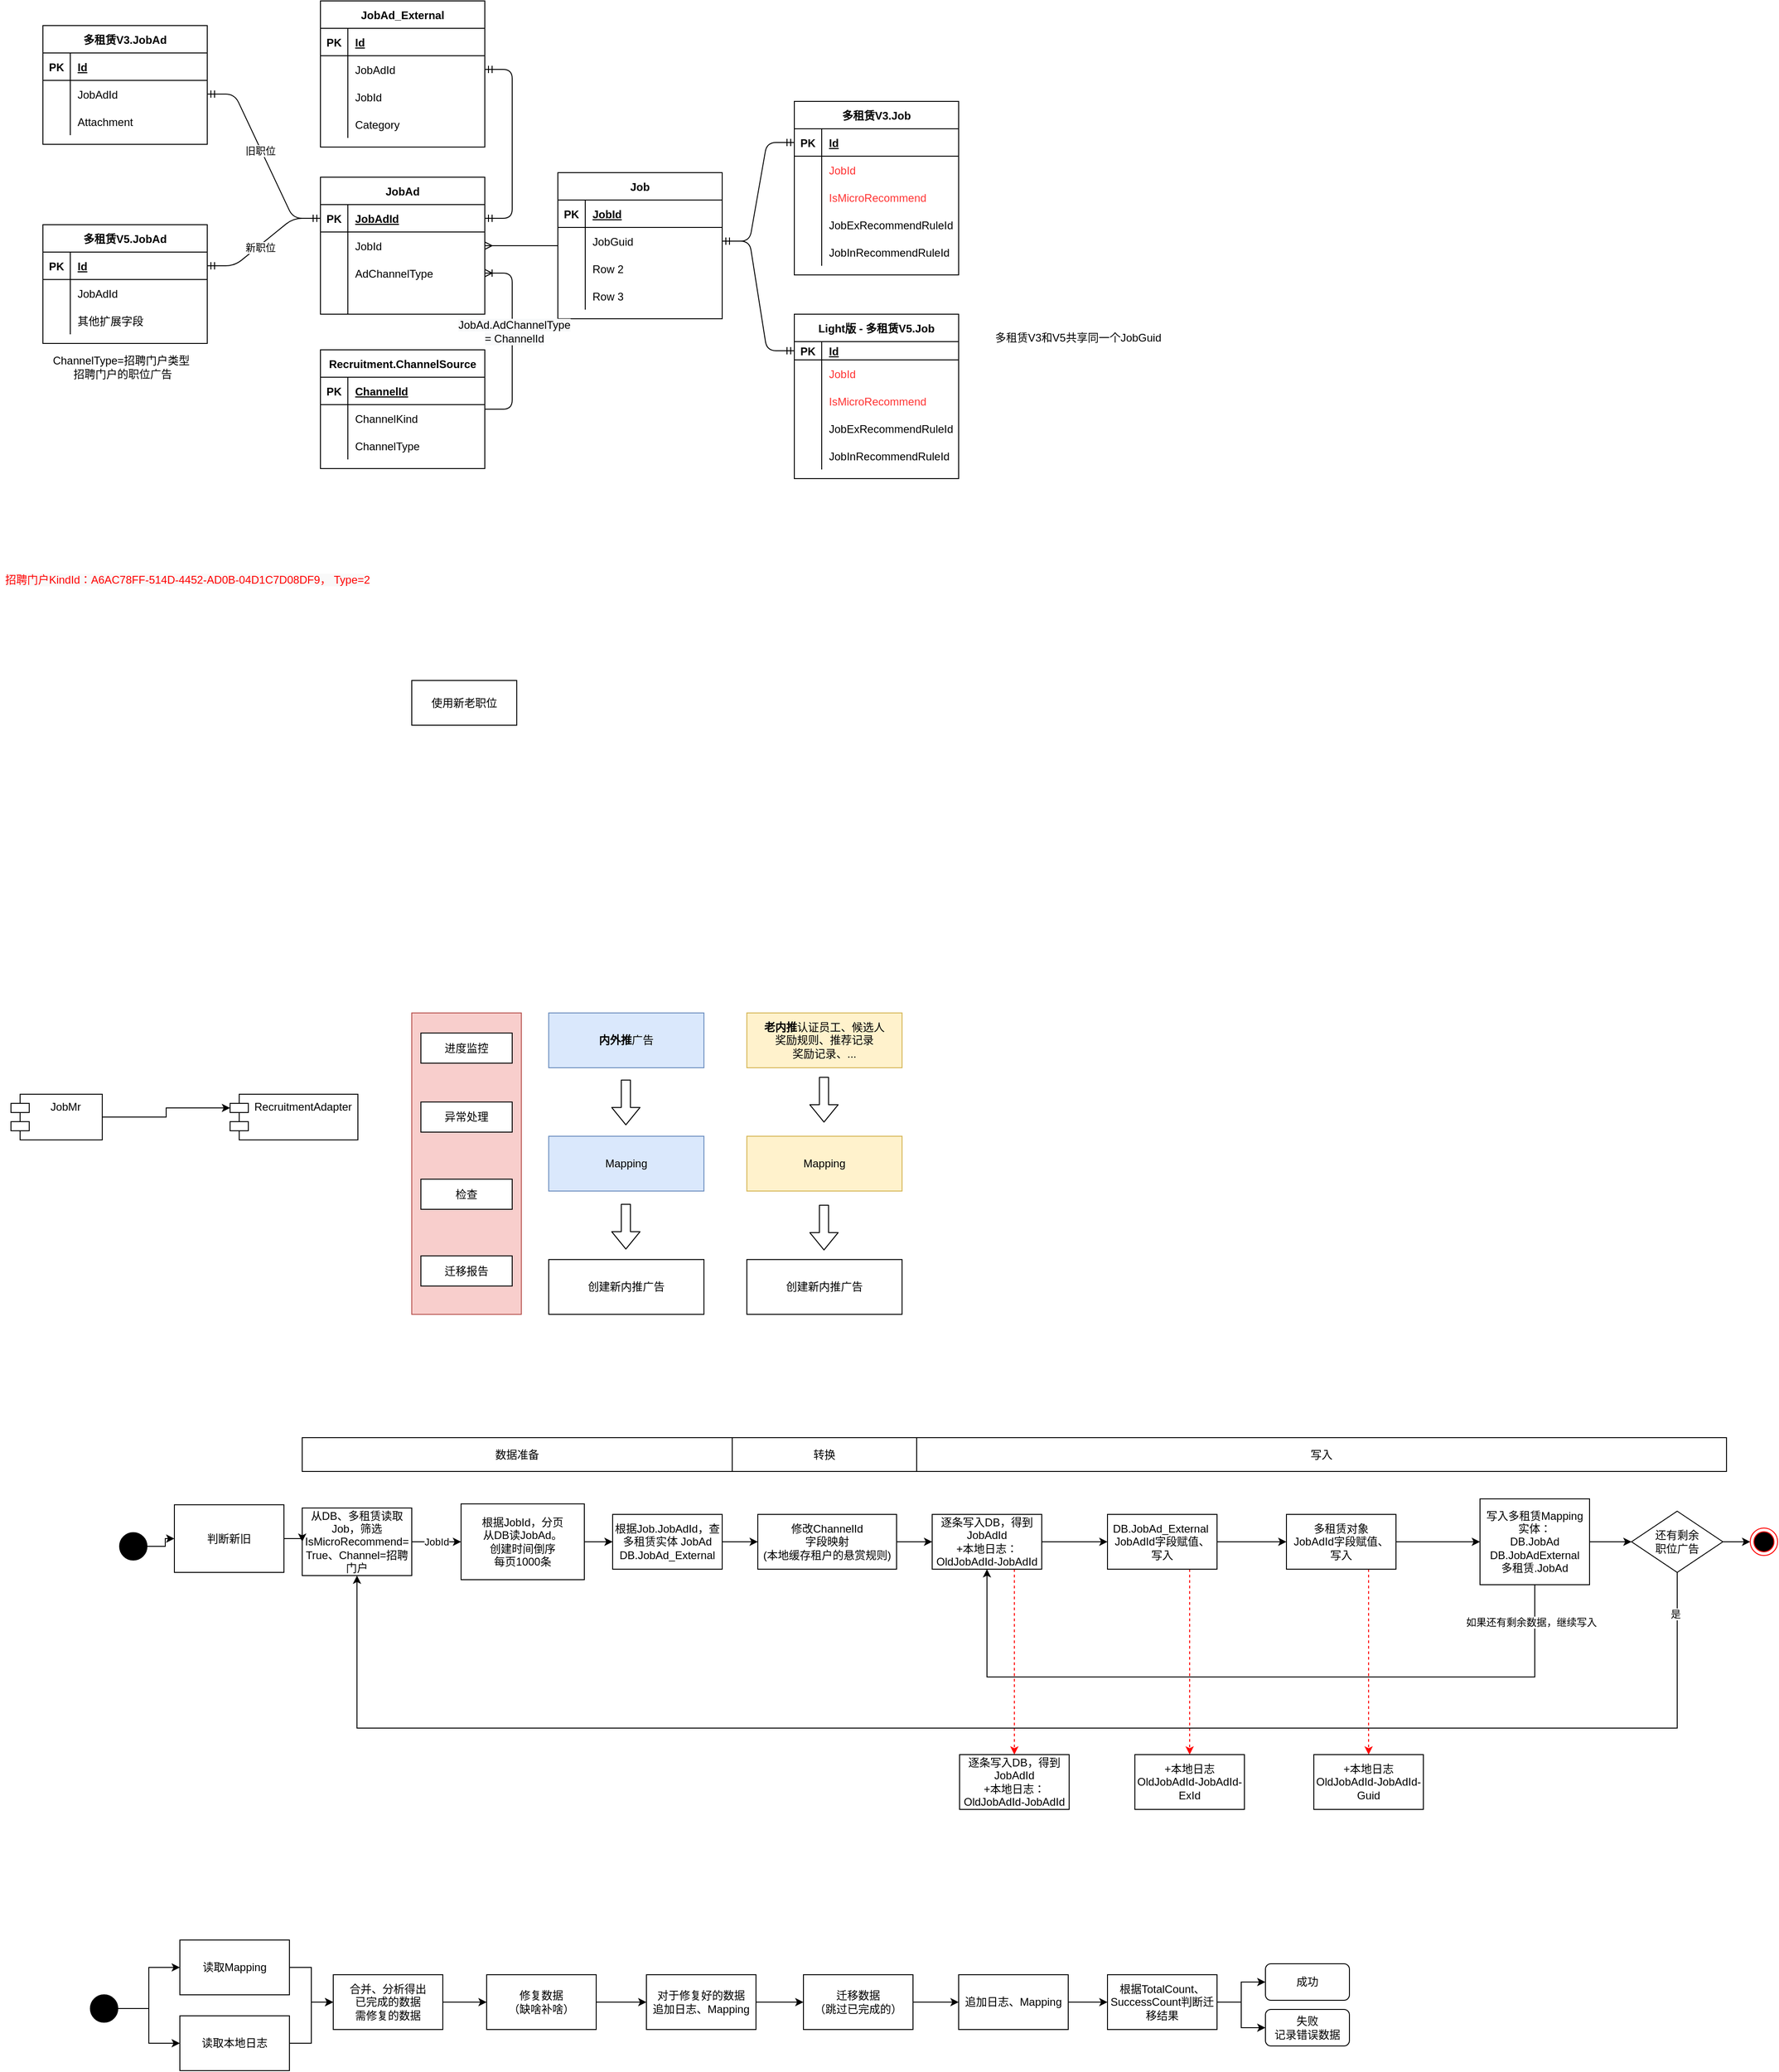 <mxfile version="14.1.2" type="github">
  <diagram id="tAkU0oh_2glE51-HNbsn" name="Page-1">
    <mxGraphModel dx="1406" dy="839" grid="0" gridSize="10" guides="1" tooltips="1" connect="1" arrows="1" fold="1" page="1" pageScale="1" pageWidth="2339" pageHeight="3300" math="0" shadow="0">
      <root>
        <mxCell id="0" />
        <mxCell id="1" parent="0" />
        <mxCell id="NFqExQ7cC6xYjaQm6VCM-1" value="JobAd" style="shape=table;startSize=30;container=1;collapsible=1;childLayout=tableLayout;fixedRows=1;rowLines=0;fontStyle=1;align=center;resizeLast=1;" parent="1" vertex="1">
          <mxGeometry x="378" y="260" width="180" height="150" as="geometry">
            <mxRectangle x="70" y="260" width="64" height="30" as="alternateBounds" />
          </mxGeometry>
        </mxCell>
        <mxCell id="NFqExQ7cC6xYjaQm6VCM-2" value="" style="shape=partialRectangle;collapsible=0;dropTarget=0;pointerEvents=0;fillColor=none;top=0;left=0;bottom=1;right=0;points=[[0,0.5],[1,0.5]];portConstraint=eastwest;" parent="NFqExQ7cC6xYjaQm6VCM-1" vertex="1">
          <mxGeometry y="30" width="180" height="30" as="geometry" />
        </mxCell>
        <mxCell id="NFqExQ7cC6xYjaQm6VCM-3" value="PK" style="shape=partialRectangle;connectable=0;fillColor=none;top=0;left=0;bottom=0;right=0;fontStyle=1;overflow=hidden;" parent="NFqExQ7cC6xYjaQm6VCM-2" vertex="1">
          <mxGeometry width="30" height="30" as="geometry" />
        </mxCell>
        <mxCell id="NFqExQ7cC6xYjaQm6VCM-4" value="JobAdId" style="shape=partialRectangle;connectable=0;fillColor=none;top=0;left=0;bottom=0;right=0;align=left;spacingLeft=6;fontStyle=5;overflow=hidden;" parent="NFqExQ7cC6xYjaQm6VCM-2" vertex="1">
          <mxGeometry x="30" width="150" height="30" as="geometry" />
        </mxCell>
        <mxCell id="NFqExQ7cC6xYjaQm6VCM-5" value="" style="shape=partialRectangle;collapsible=0;dropTarget=0;pointerEvents=0;fillColor=none;top=0;left=0;bottom=0;right=0;points=[[0,0.5],[1,0.5]];portConstraint=eastwest;" parent="NFqExQ7cC6xYjaQm6VCM-1" vertex="1">
          <mxGeometry y="60" width="180" height="30" as="geometry" />
        </mxCell>
        <mxCell id="NFqExQ7cC6xYjaQm6VCM-6" value="" style="shape=partialRectangle;connectable=0;fillColor=none;top=0;left=0;bottom=0;right=0;editable=1;overflow=hidden;" parent="NFqExQ7cC6xYjaQm6VCM-5" vertex="1">
          <mxGeometry width="30" height="30" as="geometry" />
        </mxCell>
        <mxCell id="NFqExQ7cC6xYjaQm6VCM-7" value="JobId" style="shape=partialRectangle;connectable=0;fillColor=none;top=0;left=0;bottom=0;right=0;align=left;spacingLeft=6;overflow=hidden;" parent="NFqExQ7cC6xYjaQm6VCM-5" vertex="1">
          <mxGeometry x="30" width="150" height="30" as="geometry" />
        </mxCell>
        <mxCell id="NFqExQ7cC6xYjaQm6VCM-8" value="" style="shape=partialRectangle;collapsible=0;dropTarget=0;pointerEvents=0;fillColor=none;top=0;left=0;bottom=0;right=0;points=[[0,0.5],[1,0.5]];portConstraint=eastwest;" parent="NFqExQ7cC6xYjaQm6VCM-1" vertex="1">
          <mxGeometry y="90" width="180" height="30" as="geometry" />
        </mxCell>
        <mxCell id="NFqExQ7cC6xYjaQm6VCM-9" value="" style="shape=partialRectangle;connectable=0;fillColor=none;top=0;left=0;bottom=0;right=0;editable=1;overflow=hidden;" parent="NFqExQ7cC6xYjaQm6VCM-8" vertex="1">
          <mxGeometry width="30" height="30" as="geometry" />
        </mxCell>
        <mxCell id="NFqExQ7cC6xYjaQm6VCM-10" value="AdChannelType" style="shape=partialRectangle;connectable=0;fillColor=none;top=0;left=0;bottom=0;right=0;align=left;spacingLeft=6;overflow=hidden;" parent="NFqExQ7cC6xYjaQm6VCM-8" vertex="1">
          <mxGeometry x="30" width="150" height="30" as="geometry" />
        </mxCell>
        <mxCell id="NFqExQ7cC6xYjaQm6VCM-11" value="" style="shape=partialRectangle;collapsible=0;dropTarget=0;pointerEvents=0;fillColor=none;top=0;left=0;bottom=0;right=0;points=[[0,0.5],[1,0.5]];portConstraint=eastwest;" parent="NFqExQ7cC6xYjaQm6VCM-1" vertex="1">
          <mxGeometry y="120" width="180" height="30" as="geometry" />
        </mxCell>
        <mxCell id="NFqExQ7cC6xYjaQm6VCM-12" value="" style="shape=partialRectangle;connectable=0;fillColor=none;top=0;left=0;bottom=0;right=0;editable=1;overflow=hidden;" parent="NFqExQ7cC6xYjaQm6VCM-11" vertex="1">
          <mxGeometry width="30" height="30" as="geometry" />
        </mxCell>
        <mxCell id="NFqExQ7cC6xYjaQm6VCM-13" value="" style="shape=partialRectangle;connectable=0;fillColor=none;top=0;left=0;bottom=0;right=0;align=left;spacingLeft=6;overflow=hidden;" parent="NFqExQ7cC6xYjaQm6VCM-11" vertex="1">
          <mxGeometry x="30" width="150" height="30" as="geometry" />
        </mxCell>
        <mxCell id="NFqExQ7cC6xYjaQm6VCM-14" value="Job" style="shape=table;startSize=30;container=1;collapsible=1;childLayout=tableLayout;fixedRows=1;rowLines=0;fontStyle=1;align=center;resizeLast=1;" parent="1" vertex="1">
          <mxGeometry x="638" y="255" width="180" height="160" as="geometry" />
        </mxCell>
        <mxCell id="NFqExQ7cC6xYjaQm6VCM-15" value="" style="shape=partialRectangle;collapsible=0;dropTarget=0;pointerEvents=0;fillColor=none;top=0;left=0;bottom=1;right=0;points=[[0,0.5],[1,0.5]];portConstraint=eastwest;" parent="NFqExQ7cC6xYjaQm6VCM-14" vertex="1">
          <mxGeometry y="30" width="180" height="30" as="geometry" />
        </mxCell>
        <mxCell id="NFqExQ7cC6xYjaQm6VCM-16" value="PK" style="shape=partialRectangle;connectable=0;fillColor=none;top=0;left=0;bottom=0;right=0;fontStyle=1;overflow=hidden;" parent="NFqExQ7cC6xYjaQm6VCM-15" vertex="1">
          <mxGeometry width="30" height="30" as="geometry" />
        </mxCell>
        <mxCell id="NFqExQ7cC6xYjaQm6VCM-17" value="JobId" style="shape=partialRectangle;connectable=0;fillColor=none;top=0;left=0;bottom=0;right=0;align=left;spacingLeft=6;fontStyle=5;overflow=hidden;" parent="NFqExQ7cC6xYjaQm6VCM-15" vertex="1">
          <mxGeometry x="30" width="150" height="30" as="geometry" />
        </mxCell>
        <mxCell id="NFqExQ7cC6xYjaQm6VCM-18" value="" style="shape=partialRectangle;collapsible=0;dropTarget=0;pointerEvents=0;fillColor=none;top=0;left=0;bottom=0;right=0;points=[[0,0.5],[1,0.5]];portConstraint=eastwest;" parent="NFqExQ7cC6xYjaQm6VCM-14" vertex="1">
          <mxGeometry y="60" width="180" height="30" as="geometry" />
        </mxCell>
        <mxCell id="NFqExQ7cC6xYjaQm6VCM-19" value="" style="shape=partialRectangle;connectable=0;fillColor=none;top=0;left=0;bottom=0;right=0;editable=1;overflow=hidden;" parent="NFqExQ7cC6xYjaQm6VCM-18" vertex="1">
          <mxGeometry width="30" height="30" as="geometry" />
        </mxCell>
        <mxCell id="NFqExQ7cC6xYjaQm6VCM-20" value="JobGuid" style="shape=partialRectangle;connectable=0;fillColor=none;top=0;left=0;bottom=0;right=0;align=left;spacingLeft=6;overflow=hidden;" parent="NFqExQ7cC6xYjaQm6VCM-18" vertex="1">
          <mxGeometry x="30" width="150" height="30" as="geometry" />
        </mxCell>
        <mxCell id="NFqExQ7cC6xYjaQm6VCM-21" value="" style="shape=partialRectangle;collapsible=0;dropTarget=0;pointerEvents=0;fillColor=none;top=0;left=0;bottom=0;right=0;points=[[0,0.5],[1,0.5]];portConstraint=eastwest;" parent="NFqExQ7cC6xYjaQm6VCM-14" vertex="1">
          <mxGeometry y="90" width="180" height="30" as="geometry" />
        </mxCell>
        <mxCell id="NFqExQ7cC6xYjaQm6VCM-22" value="" style="shape=partialRectangle;connectable=0;fillColor=none;top=0;left=0;bottom=0;right=0;editable=1;overflow=hidden;" parent="NFqExQ7cC6xYjaQm6VCM-21" vertex="1">
          <mxGeometry width="30" height="30" as="geometry" />
        </mxCell>
        <mxCell id="NFqExQ7cC6xYjaQm6VCM-23" value="Row 2" style="shape=partialRectangle;connectable=0;fillColor=none;top=0;left=0;bottom=0;right=0;align=left;spacingLeft=6;overflow=hidden;" parent="NFqExQ7cC6xYjaQm6VCM-21" vertex="1">
          <mxGeometry x="30" width="150" height="30" as="geometry" />
        </mxCell>
        <mxCell id="NFqExQ7cC6xYjaQm6VCM-24" value="" style="shape=partialRectangle;collapsible=0;dropTarget=0;pointerEvents=0;fillColor=none;top=0;left=0;bottom=0;right=0;points=[[0,0.5],[1,0.5]];portConstraint=eastwest;" parent="NFqExQ7cC6xYjaQm6VCM-14" vertex="1">
          <mxGeometry y="120" width="180" height="30" as="geometry" />
        </mxCell>
        <mxCell id="NFqExQ7cC6xYjaQm6VCM-25" value="" style="shape=partialRectangle;connectable=0;fillColor=none;top=0;left=0;bottom=0;right=0;editable=1;overflow=hidden;" parent="NFqExQ7cC6xYjaQm6VCM-24" vertex="1">
          <mxGeometry width="30" height="30" as="geometry" />
        </mxCell>
        <mxCell id="NFqExQ7cC6xYjaQm6VCM-26" value="Row 3" style="shape=partialRectangle;connectable=0;fillColor=none;top=0;left=0;bottom=0;right=0;align=left;spacingLeft=6;overflow=hidden;" parent="NFqExQ7cC6xYjaQm6VCM-24" vertex="1">
          <mxGeometry x="30" width="150" height="30" as="geometry" />
        </mxCell>
        <mxCell id="NFqExQ7cC6xYjaQm6VCM-27" value="多租赁V3.Job" style="shape=table;startSize=30;container=1;collapsible=1;childLayout=tableLayout;fixedRows=1;rowLines=0;fontStyle=1;align=center;resizeLast=1;" parent="1" vertex="1">
          <mxGeometry x="897" y="177" width="180" height="190" as="geometry" />
        </mxCell>
        <mxCell id="NFqExQ7cC6xYjaQm6VCM-28" value="" style="shape=partialRectangle;collapsible=0;dropTarget=0;pointerEvents=0;fillColor=none;top=0;left=0;bottom=1;right=0;points=[[0,0.5],[1,0.5]];portConstraint=eastwest;" parent="NFqExQ7cC6xYjaQm6VCM-27" vertex="1">
          <mxGeometry y="30" width="180" height="30" as="geometry" />
        </mxCell>
        <mxCell id="NFqExQ7cC6xYjaQm6VCM-29" value="PK" style="shape=partialRectangle;connectable=0;fillColor=none;top=0;left=0;bottom=0;right=0;fontStyle=1;overflow=hidden;" parent="NFqExQ7cC6xYjaQm6VCM-28" vertex="1">
          <mxGeometry width="30" height="30" as="geometry" />
        </mxCell>
        <mxCell id="NFqExQ7cC6xYjaQm6VCM-30" value="Id" style="shape=partialRectangle;connectable=0;fillColor=none;top=0;left=0;bottom=0;right=0;align=left;spacingLeft=6;fontStyle=5;overflow=hidden;" parent="NFqExQ7cC6xYjaQm6VCM-28" vertex="1">
          <mxGeometry x="30" width="150" height="30" as="geometry" />
        </mxCell>
        <mxCell id="9trvorc2qo4zROkZDDM5-33" style="shape=partialRectangle;collapsible=0;dropTarget=0;pointerEvents=0;fillColor=none;top=0;left=0;bottom=0;right=0;points=[[0,0.5],[1,0.5]];portConstraint=eastwest;" vertex="1" parent="NFqExQ7cC6xYjaQm6VCM-27">
          <mxGeometry y="60" width="180" height="30" as="geometry" />
        </mxCell>
        <mxCell id="9trvorc2qo4zROkZDDM5-34" style="shape=partialRectangle;connectable=0;fillColor=none;top=0;left=0;bottom=0;right=0;editable=1;overflow=hidden;" vertex="1" parent="9trvorc2qo4zROkZDDM5-33">
          <mxGeometry width="30" height="30" as="geometry" />
        </mxCell>
        <mxCell id="9trvorc2qo4zROkZDDM5-35" value="JobId" style="shape=partialRectangle;connectable=0;fillColor=none;top=0;left=0;bottom=0;right=0;align=left;spacingLeft=6;overflow=hidden;fontColor=#FF3333;" vertex="1" parent="9trvorc2qo4zROkZDDM5-33">
          <mxGeometry x="30" width="150" height="30" as="geometry" />
        </mxCell>
        <mxCell id="NFqExQ7cC6xYjaQm6VCM-31" value="" style="shape=partialRectangle;collapsible=0;dropTarget=0;pointerEvents=0;fillColor=none;top=0;left=0;bottom=0;right=0;points=[[0,0.5],[1,0.5]];portConstraint=eastwest;" parent="NFqExQ7cC6xYjaQm6VCM-27" vertex="1">
          <mxGeometry y="90" width="180" height="30" as="geometry" />
        </mxCell>
        <mxCell id="NFqExQ7cC6xYjaQm6VCM-32" value="" style="shape=partialRectangle;connectable=0;fillColor=none;top=0;left=0;bottom=0;right=0;editable=1;overflow=hidden;" parent="NFqExQ7cC6xYjaQm6VCM-31" vertex="1">
          <mxGeometry width="30" height="30" as="geometry" />
        </mxCell>
        <mxCell id="NFqExQ7cC6xYjaQm6VCM-33" value="IsMicroRecommend" style="shape=partialRectangle;connectable=0;fillColor=none;top=0;left=0;bottom=0;right=0;align=left;spacingLeft=6;overflow=hidden;fontColor=#FF3333;" parent="NFqExQ7cC6xYjaQm6VCM-31" vertex="1">
          <mxGeometry x="30" width="150" height="30" as="geometry" />
        </mxCell>
        <mxCell id="NFqExQ7cC6xYjaQm6VCM-34" value="" style="shape=partialRectangle;collapsible=0;dropTarget=0;pointerEvents=0;fillColor=none;top=0;left=0;bottom=0;right=0;points=[[0,0.5],[1,0.5]];portConstraint=eastwest;" parent="NFqExQ7cC6xYjaQm6VCM-27" vertex="1">
          <mxGeometry y="120" width="180" height="30" as="geometry" />
        </mxCell>
        <mxCell id="NFqExQ7cC6xYjaQm6VCM-35" value="" style="shape=partialRectangle;connectable=0;fillColor=none;top=0;left=0;bottom=0;right=0;editable=1;overflow=hidden;" parent="NFqExQ7cC6xYjaQm6VCM-34" vertex="1">
          <mxGeometry width="30" height="30" as="geometry" />
        </mxCell>
        <mxCell id="NFqExQ7cC6xYjaQm6VCM-36" value="JobExRecommendRuleId" style="shape=partialRectangle;connectable=0;fillColor=none;top=0;left=0;bottom=0;right=0;align=left;spacingLeft=6;overflow=hidden;" parent="NFqExQ7cC6xYjaQm6VCM-34" vertex="1">
          <mxGeometry x="30" width="150" height="30" as="geometry" />
        </mxCell>
        <mxCell id="NFqExQ7cC6xYjaQm6VCM-37" value="" style="shape=partialRectangle;collapsible=0;dropTarget=0;pointerEvents=0;fillColor=none;top=0;left=0;bottom=0;right=0;points=[[0,0.5],[1,0.5]];portConstraint=eastwest;" parent="NFqExQ7cC6xYjaQm6VCM-27" vertex="1">
          <mxGeometry y="150" width="180" height="30" as="geometry" />
        </mxCell>
        <mxCell id="NFqExQ7cC6xYjaQm6VCM-38" value="" style="shape=partialRectangle;connectable=0;fillColor=none;top=0;left=0;bottom=0;right=0;editable=1;overflow=hidden;" parent="NFqExQ7cC6xYjaQm6VCM-37" vertex="1">
          <mxGeometry width="30" height="30" as="geometry" />
        </mxCell>
        <mxCell id="NFqExQ7cC6xYjaQm6VCM-39" value="JobInRecommendRuleId" style="shape=partialRectangle;connectable=0;fillColor=none;top=0;left=0;bottom=0;right=0;align=left;spacingLeft=6;overflow=hidden;" parent="NFqExQ7cC6xYjaQm6VCM-37" vertex="1">
          <mxGeometry x="30" width="150" height="30" as="geometry" />
        </mxCell>
        <mxCell id="NFqExQ7cC6xYjaQm6VCM-40" value="Light版 - 多租赁V5.Job" style="shape=table;startSize=30;container=1;collapsible=1;childLayout=tableLayout;fixedRows=1;rowLines=0;fontStyle=1;align=center;resizeLast=1;" parent="1" vertex="1">
          <mxGeometry x="897" y="410" width="180" height="180" as="geometry" />
        </mxCell>
        <mxCell id="NFqExQ7cC6xYjaQm6VCM-41" value="" style="shape=partialRectangle;collapsible=0;dropTarget=0;pointerEvents=0;fillColor=none;top=0;left=0;bottom=1;right=0;points=[[0,0.5],[1,0.5]];portConstraint=eastwest;" parent="NFqExQ7cC6xYjaQm6VCM-40" vertex="1">
          <mxGeometry y="30" width="180" height="20" as="geometry" />
        </mxCell>
        <mxCell id="NFqExQ7cC6xYjaQm6VCM-42" value="PK" style="shape=partialRectangle;connectable=0;fillColor=none;top=0;left=0;bottom=0;right=0;fontStyle=1;overflow=hidden;" parent="NFqExQ7cC6xYjaQm6VCM-41" vertex="1">
          <mxGeometry width="30" height="20" as="geometry" />
        </mxCell>
        <mxCell id="NFqExQ7cC6xYjaQm6VCM-43" value="Id" style="shape=partialRectangle;connectable=0;fillColor=none;top=0;left=0;bottom=0;right=0;align=left;spacingLeft=6;fontStyle=5;overflow=hidden;" parent="NFqExQ7cC6xYjaQm6VCM-41" vertex="1">
          <mxGeometry x="30" width="150" height="20" as="geometry" />
        </mxCell>
        <mxCell id="9trvorc2qo4zROkZDDM5-36" style="shape=partialRectangle;collapsible=0;dropTarget=0;pointerEvents=0;fillColor=none;top=0;left=0;bottom=0;right=0;points=[[0,0.5],[1,0.5]];portConstraint=eastwest;" vertex="1" parent="NFqExQ7cC6xYjaQm6VCM-40">
          <mxGeometry y="50" width="180" height="30" as="geometry" />
        </mxCell>
        <mxCell id="9trvorc2qo4zROkZDDM5-37" style="shape=partialRectangle;connectable=0;fillColor=none;top=0;left=0;bottom=0;right=0;editable=1;overflow=hidden;" vertex="1" parent="9trvorc2qo4zROkZDDM5-36">
          <mxGeometry width="30" height="30" as="geometry" />
        </mxCell>
        <mxCell id="9trvorc2qo4zROkZDDM5-38" value="JobId" style="shape=partialRectangle;connectable=0;fillColor=none;top=0;left=0;bottom=0;right=0;align=left;spacingLeft=6;overflow=hidden;fontColor=#FF3333;" vertex="1" parent="9trvorc2qo4zROkZDDM5-36">
          <mxGeometry x="30" width="150" height="30" as="geometry" />
        </mxCell>
        <mxCell id="NFqExQ7cC6xYjaQm6VCM-44" value="" style="shape=partialRectangle;collapsible=0;dropTarget=0;pointerEvents=0;fillColor=none;top=0;left=0;bottom=0;right=0;points=[[0,0.5],[1,0.5]];portConstraint=eastwest;" parent="NFqExQ7cC6xYjaQm6VCM-40" vertex="1">
          <mxGeometry y="80" width="180" height="30" as="geometry" />
        </mxCell>
        <mxCell id="NFqExQ7cC6xYjaQm6VCM-45" value="" style="shape=partialRectangle;connectable=0;fillColor=none;top=0;left=0;bottom=0;right=0;editable=1;overflow=hidden;" parent="NFqExQ7cC6xYjaQm6VCM-44" vertex="1">
          <mxGeometry width="30" height="30" as="geometry" />
        </mxCell>
        <mxCell id="NFqExQ7cC6xYjaQm6VCM-46" value="IsMicroRecommend" style="shape=partialRectangle;connectable=0;fillColor=none;top=0;left=0;bottom=0;right=0;align=left;spacingLeft=6;overflow=hidden;fontColor=#FF3333;" parent="NFqExQ7cC6xYjaQm6VCM-44" vertex="1">
          <mxGeometry x="30" width="150" height="30" as="geometry" />
        </mxCell>
        <mxCell id="NFqExQ7cC6xYjaQm6VCM-47" value="" style="shape=partialRectangle;collapsible=0;dropTarget=0;pointerEvents=0;fillColor=none;top=0;left=0;bottom=0;right=0;points=[[0,0.5],[1,0.5]];portConstraint=eastwest;" parent="NFqExQ7cC6xYjaQm6VCM-40" vertex="1">
          <mxGeometry y="110" width="180" height="30" as="geometry" />
        </mxCell>
        <mxCell id="NFqExQ7cC6xYjaQm6VCM-48" value="" style="shape=partialRectangle;connectable=0;fillColor=none;top=0;left=0;bottom=0;right=0;editable=1;overflow=hidden;" parent="NFqExQ7cC6xYjaQm6VCM-47" vertex="1">
          <mxGeometry width="30" height="30" as="geometry" />
        </mxCell>
        <mxCell id="NFqExQ7cC6xYjaQm6VCM-49" value="JobExRecommendRuleId" style="shape=partialRectangle;connectable=0;fillColor=none;top=0;left=0;bottom=0;right=0;align=left;spacingLeft=6;overflow=hidden;" parent="NFqExQ7cC6xYjaQm6VCM-47" vertex="1">
          <mxGeometry x="30" width="150" height="30" as="geometry" />
        </mxCell>
        <mxCell id="NFqExQ7cC6xYjaQm6VCM-50" value="" style="shape=partialRectangle;collapsible=0;dropTarget=0;pointerEvents=0;fillColor=none;top=0;left=0;bottom=0;right=0;points=[[0,0.5],[1,0.5]];portConstraint=eastwest;" parent="NFqExQ7cC6xYjaQm6VCM-40" vertex="1">
          <mxGeometry y="140" width="180" height="30" as="geometry" />
        </mxCell>
        <mxCell id="NFqExQ7cC6xYjaQm6VCM-51" value="" style="shape=partialRectangle;connectable=0;fillColor=none;top=0;left=0;bottom=0;right=0;editable=1;overflow=hidden;" parent="NFqExQ7cC6xYjaQm6VCM-50" vertex="1">
          <mxGeometry width="30" height="30" as="geometry" />
        </mxCell>
        <mxCell id="NFqExQ7cC6xYjaQm6VCM-52" value="JobInRecommendRuleId" style="shape=partialRectangle;connectable=0;fillColor=none;top=0;left=0;bottom=0;right=0;align=left;spacingLeft=6;overflow=hidden;" parent="NFqExQ7cC6xYjaQm6VCM-50" vertex="1">
          <mxGeometry x="30" width="150" height="30" as="geometry" />
        </mxCell>
        <mxCell id="NFqExQ7cC6xYjaQm6VCM-55" style="edgeStyle=orthogonalEdgeStyle;rounded=0;orthogonalLoop=1;jettySize=auto;html=1;exitX=1;exitY=0.5;exitDx=0;exitDy=0;entryX=0;entryY=0;entryDx=0;entryDy=15;entryPerimeter=0;" parent="1" source="NFqExQ7cC6xYjaQm6VCM-53" target="NFqExQ7cC6xYjaQm6VCM-54" edge="1">
          <mxGeometry relative="1" as="geometry" />
        </mxCell>
        <mxCell id="NFqExQ7cC6xYjaQm6VCM-53" value="JobMr" style="shape=module;align=left;spacingLeft=20;align=center;verticalAlign=top;" parent="1" vertex="1">
          <mxGeometry x="39" y="1264" width="100" height="50" as="geometry" />
        </mxCell>
        <mxCell id="NFqExQ7cC6xYjaQm6VCM-54" value="RecruitmentAdapter" style="shape=module;align=left;spacingLeft=20;align=center;verticalAlign=top;" parent="1" vertex="1">
          <mxGeometry x="279" y="1264" width="140" height="50" as="geometry" />
        </mxCell>
        <mxCell id="NFqExQ7cC6xYjaQm6VCM-56" value="" style="edgeStyle=entityRelationEdgeStyle;fontSize=12;html=1;endArrow=ERmandOne;startArrow=ERmandOne;exitX=0;exitY=0.5;exitDx=0;exitDy=0;" parent="1" source="NFqExQ7cC6xYjaQm6VCM-28" target="NFqExQ7cC6xYjaQm6VCM-18" edge="1">
          <mxGeometry width="100" height="100" relative="1" as="geometry">
            <mxPoint x="654" y="620" as="sourcePoint" />
            <mxPoint x="754" y="520" as="targetPoint" />
          </mxGeometry>
        </mxCell>
        <mxCell id="NFqExQ7cC6xYjaQm6VCM-57" value="" style="edgeStyle=entityRelationEdgeStyle;fontSize=12;html=1;endArrow=ERmandOne;startArrow=ERmandOne;entryX=1;entryY=0.5;entryDx=0;entryDy=0;" parent="1" source="NFqExQ7cC6xYjaQm6VCM-41" target="NFqExQ7cC6xYjaQm6VCM-18" edge="1">
          <mxGeometry width="100" height="100" relative="1" as="geometry">
            <mxPoint x="594" y="620" as="sourcePoint" />
            <mxPoint x="694" y="520" as="targetPoint" />
          </mxGeometry>
        </mxCell>
        <mxCell id="NFqExQ7cC6xYjaQm6VCM-58" value="多租赁V3和V5共享同一个JobGuid" style="text;html=1;strokeColor=none;fillColor=none;align=center;verticalAlign=middle;whiteSpace=wrap;rounded=0;" parent="1" vertex="1">
          <mxGeometry x="1108" y="426" width="200" height="20" as="geometry" />
        </mxCell>
        <mxCell id="NFqExQ7cC6xYjaQm6VCM-59" value="" style="edgeStyle=entityRelationEdgeStyle;fontSize=12;html=1;endArrow=ERmany;" parent="1" source="NFqExQ7cC6xYjaQm6VCM-14" target="NFqExQ7cC6xYjaQm6VCM-1" edge="1">
          <mxGeometry width="100" height="100" relative="1" as="geometry">
            <mxPoint x="349" y="643" as="sourcePoint" />
            <mxPoint x="449" y="543" as="targetPoint" />
          </mxGeometry>
        </mxCell>
        <mxCell id="NFqExQ7cC6xYjaQm6VCM-60" value="ChannelType=招聘门户类型&amp;nbsp;&lt;br&gt;招聘门户的职位广告" style="text;html=1;align=center;verticalAlign=middle;resizable=0;points=[];autosize=1;" parent="1" vertex="1">
          <mxGeometry x="79" y="452" width="163" height="32" as="geometry" />
        </mxCell>
        <mxCell id="NFqExQ7cC6xYjaQm6VCM-62" value="Recruitment.ChannelSource" style="shape=table;startSize=30;container=1;collapsible=1;childLayout=tableLayout;fixedRows=1;rowLines=0;fontStyle=1;align=center;resizeLast=1;" parent="1" vertex="1">
          <mxGeometry x="378" y="449" width="180" height="130" as="geometry" />
        </mxCell>
        <mxCell id="NFqExQ7cC6xYjaQm6VCM-63" value="" style="shape=partialRectangle;collapsible=0;dropTarget=0;pointerEvents=0;fillColor=none;top=0;left=0;bottom=1;right=0;points=[[0,0.5],[1,0.5]];portConstraint=eastwest;" parent="NFqExQ7cC6xYjaQm6VCM-62" vertex="1">
          <mxGeometry y="30" width="180" height="30" as="geometry" />
        </mxCell>
        <mxCell id="NFqExQ7cC6xYjaQm6VCM-64" value="PK" style="shape=partialRectangle;connectable=0;fillColor=none;top=0;left=0;bottom=0;right=0;fontStyle=1;overflow=hidden;" parent="NFqExQ7cC6xYjaQm6VCM-63" vertex="1">
          <mxGeometry width="30" height="30" as="geometry" />
        </mxCell>
        <mxCell id="NFqExQ7cC6xYjaQm6VCM-65" value="ChannelId" style="shape=partialRectangle;connectable=0;fillColor=none;top=0;left=0;bottom=0;right=0;align=left;spacingLeft=6;fontStyle=5;overflow=hidden;" parent="NFqExQ7cC6xYjaQm6VCM-63" vertex="1">
          <mxGeometry x="30" width="150" height="30" as="geometry" />
        </mxCell>
        <mxCell id="NFqExQ7cC6xYjaQm6VCM-66" value="" style="shape=partialRectangle;collapsible=0;dropTarget=0;pointerEvents=0;fillColor=none;top=0;left=0;bottom=0;right=0;points=[[0,0.5],[1,0.5]];portConstraint=eastwest;" parent="NFqExQ7cC6xYjaQm6VCM-62" vertex="1">
          <mxGeometry y="60" width="180" height="30" as="geometry" />
        </mxCell>
        <mxCell id="NFqExQ7cC6xYjaQm6VCM-67" value="" style="shape=partialRectangle;connectable=0;fillColor=none;top=0;left=0;bottom=0;right=0;editable=1;overflow=hidden;" parent="NFqExQ7cC6xYjaQm6VCM-66" vertex="1">
          <mxGeometry width="30" height="30" as="geometry" />
        </mxCell>
        <mxCell id="NFqExQ7cC6xYjaQm6VCM-68" value="ChannelKind" style="shape=partialRectangle;connectable=0;fillColor=none;top=0;left=0;bottom=0;right=0;align=left;spacingLeft=6;overflow=hidden;" parent="NFqExQ7cC6xYjaQm6VCM-66" vertex="1">
          <mxGeometry x="30" width="150" height="30" as="geometry" />
        </mxCell>
        <mxCell id="NFqExQ7cC6xYjaQm6VCM-69" value="" style="shape=partialRectangle;collapsible=0;dropTarget=0;pointerEvents=0;fillColor=none;top=0;left=0;bottom=0;right=0;points=[[0,0.5],[1,0.5]];portConstraint=eastwest;" parent="NFqExQ7cC6xYjaQm6VCM-62" vertex="1">
          <mxGeometry y="90" width="180" height="30" as="geometry" />
        </mxCell>
        <mxCell id="NFqExQ7cC6xYjaQm6VCM-70" value="" style="shape=partialRectangle;connectable=0;fillColor=none;top=0;left=0;bottom=0;right=0;editable=1;overflow=hidden;" parent="NFqExQ7cC6xYjaQm6VCM-69" vertex="1">
          <mxGeometry width="30" height="30" as="geometry" />
        </mxCell>
        <mxCell id="NFqExQ7cC6xYjaQm6VCM-71" value="ChannelType" style="shape=partialRectangle;connectable=0;fillColor=none;top=0;left=0;bottom=0;right=0;align=left;spacingLeft=6;overflow=hidden;" parent="NFqExQ7cC6xYjaQm6VCM-69" vertex="1">
          <mxGeometry x="30" width="150" height="30" as="geometry" />
        </mxCell>
        <mxCell id="NFqExQ7cC6xYjaQm6VCM-76" value="" style="edgeStyle=entityRelationEdgeStyle;fontSize=12;html=1;endArrow=ERoneToMany;" parent="1" source="NFqExQ7cC6xYjaQm6VCM-62" target="NFqExQ7cC6xYjaQm6VCM-8" edge="1">
          <mxGeometry width="100" height="100" relative="1" as="geometry">
            <mxPoint x="571" y="359" as="sourcePoint" />
            <mxPoint x="671" y="259" as="targetPoint" />
          </mxGeometry>
        </mxCell>
        <mxCell id="NFqExQ7cC6xYjaQm6VCM-78" value="&lt;span style=&quot;font-size: 12px ; background-color: rgb(248 , 249 , 250)&quot;&gt;JobAd.AdChannelType&lt;br&gt;= ChannelId&lt;/span&gt;" style="edgeLabel;html=1;align=center;verticalAlign=middle;resizable=0;points=[];" parent="NFqExQ7cC6xYjaQm6VCM-76" vertex="1" connectable="0">
          <mxGeometry x="-0.064" y="-1" relative="1" as="geometry">
            <mxPoint x="1" y="-17" as="offset" />
          </mxGeometry>
        </mxCell>
        <mxCell id="NFqExQ7cC6xYjaQm6VCM-79" value="&lt;span style=&quot;color: rgb(255 , 0 , 0) ; font-family: &amp;#34;microsoft yahei&amp;#34; , &amp;#34;hiragino sans gb&amp;#34; , &amp;#34;helvetica neue&amp;#34; , &amp;#34;helvetica&amp;#34; , &amp;#34;tahoma&amp;#34; , &amp;#34;arial&amp;#34; , &amp;#34;wenquanyi micro hei&amp;#34; , &amp;#34;verdana&amp;#34; , sans-serif , ; text-align: left ; background-color: rgb(249 , 249 , 249)&quot;&gt;招聘门户KindId：A6AC78FF-514D-4452-AD0B-04D1C7D08DF9， Type=2&lt;/span&gt;" style="text;html=1;align=center;verticalAlign=middle;resizable=0;points=[];autosize=1;fontColor=#FF3333;" parent="1" vertex="1">
          <mxGeometry x="27" y="692" width="410" height="18" as="geometry" />
        </mxCell>
        <mxCell id="9trvorc2qo4zROkZDDM5-1" value="&lt;br&gt;&lt;br&gt;&lt;br&gt;&lt;br&gt;&lt;br&gt;&lt;br&gt;" style="rounded=0;whiteSpace=wrap;html=1;fillColor=#f8cecc;strokeColor=#b85450;" vertex="1" parent="1">
          <mxGeometry x="478" y="1175" width="120" height="330" as="geometry" />
        </mxCell>
        <mxCell id="9trvorc2qo4zROkZDDM5-2" value="&lt;b&gt;内外推&lt;/b&gt;广告" style="rounded=0;whiteSpace=wrap;html=1;fillColor=#dae8fc;strokeColor=#6c8ebf;" vertex="1" parent="1">
          <mxGeometry x="628" y="1175" width="170" height="60" as="geometry" />
        </mxCell>
        <mxCell id="9trvorc2qo4zROkZDDM5-3" value="Mapping" style="rounded=0;whiteSpace=wrap;html=1;fillColor=#dae8fc;strokeColor=#6c8ebf;" vertex="1" parent="1">
          <mxGeometry x="628" y="1310" width="170" height="60" as="geometry" />
        </mxCell>
        <mxCell id="9trvorc2qo4zROkZDDM5-4" value="创建新内推广告" style="rounded=0;whiteSpace=wrap;html=1;" vertex="1" parent="1">
          <mxGeometry x="628" y="1445" width="170" height="60" as="geometry" />
        </mxCell>
        <mxCell id="9trvorc2qo4zROkZDDM5-7" value="&lt;b&gt;老内推&lt;/b&gt;认证员工、候选人&lt;br&gt;奖励规则、推荐记录&lt;br&gt;奖励记录、..." style="rounded=0;whiteSpace=wrap;html=1;fillColor=#fff2cc;strokeColor=#d6b656;" vertex="1" parent="1">
          <mxGeometry x="845" y="1175" width="170" height="60" as="geometry" />
        </mxCell>
        <mxCell id="9trvorc2qo4zROkZDDM5-8" value="Mapping" style="rounded=0;whiteSpace=wrap;html=1;fillColor=#fff2cc;strokeColor=#d6b656;" vertex="1" parent="1">
          <mxGeometry x="845" y="1310" width="170" height="60" as="geometry" />
        </mxCell>
        <mxCell id="9trvorc2qo4zROkZDDM5-9" value="创建新内推广告" style="rounded=0;whiteSpace=wrap;html=1;" vertex="1" parent="1">
          <mxGeometry x="845" y="1445" width="170" height="60" as="geometry" />
        </mxCell>
        <mxCell id="9trvorc2qo4zROkZDDM5-10" value="&lt;span&gt;进度监控&lt;/span&gt;" style="rounded=0;whiteSpace=wrap;html=1;" vertex="1" parent="1">
          <mxGeometry x="488" y="1197" width="100" height="33" as="geometry" />
        </mxCell>
        <mxCell id="9trvorc2qo4zROkZDDM5-12" value="异常处理" style="rounded=0;whiteSpace=wrap;html=1;" vertex="1" parent="1">
          <mxGeometry x="488" y="1272.5" width="100" height="33" as="geometry" />
        </mxCell>
        <mxCell id="9trvorc2qo4zROkZDDM5-13" value="迁移报告" style="rounded=0;whiteSpace=wrap;html=1;" vertex="1" parent="1">
          <mxGeometry x="488" y="1441" width="100" height="33" as="geometry" />
        </mxCell>
        <mxCell id="9trvorc2qo4zROkZDDM5-14" value="" style="shape=flexArrow;endArrow=classic;html=1;" edge="1" parent="1">
          <mxGeometry width="50" height="50" relative="1" as="geometry">
            <mxPoint x="712.5" y="1248" as="sourcePoint" />
            <mxPoint x="712.5" y="1298" as="targetPoint" />
          </mxGeometry>
        </mxCell>
        <mxCell id="9trvorc2qo4zROkZDDM5-16" value="" style="shape=flexArrow;endArrow=classic;html=1;" edge="1" parent="1">
          <mxGeometry width="50" height="50" relative="1" as="geometry">
            <mxPoint x="929.5" y="1245" as="sourcePoint" />
            <mxPoint x="929.5" y="1295" as="targetPoint" />
          </mxGeometry>
        </mxCell>
        <mxCell id="9trvorc2qo4zROkZDDM5-17" value="" style="shape=flexArrow;endArrow=classic;html=1;" edge="1" parent="1">
          <mxGeometry width="50" height="50" relative="1" as="geometry">
            <mxPoint x="712.5" y="1384" as="sourcePoint" />
            <mxPoint x="712.5" y="1434" as="targetPoint" />
          </mxGeometry>
        </mxCell>
        <mxCell id="9trvorc2qo4zROkZDDM5-18" value="" style="shape=flexArrow;endArrow=classic;html=1;" edge="1" parent="1">
          <mxGeometry width="50" height="50" relative="1" as="geometry">
            <mxPoint x="929.5" y="1385" as="sourcePoint" />
            <mxPoint x="929.5" y="1435" as="targetPoint" />
          </mxGeometry>
        </mxCell>
        <mxCell id="9trvorc2qo4zROkZDDM5-19" value="使用新老职位" style="rounded=0;whiteSpace=wrap;html=1;" vertex="1" parent="1">
          <mxGeometry x="478" y="811" width="115" height="49" as="geometry" />
        </mxCell>
        <mxCell id="9trvorc2qo4zROkZDDM5-100" value="JobId" style="edgeStyle=orthogonalEdgeStyle;rounded=0;orthogonalLoop=1;jettySize=auto;html=1;exitX=1;exitY=0.5;exitDx=0;exitDy=0;" edge="1" parent="1" source="9trvorc2qo4zROkZDDM5-20" target="9trvorc2qo4zROkZDDM5-23">
          <mxGeometry relative="1" as="geometry" />
        </mxCell>
        <mxCell id="9trvorc2qo4zROkZDDM5-20" value="从DB、多租赁读取Job，筛选IsMicroRecommend=&lt;br&gt;True、Channel=招聘门户" style="rounded=0;whiteSpace=wrap;html=1;" vertex="1" parent="1">
          <mxGeometry x="358" y="1717" width="120" height="74" as="geometry" />
        </mxCell>
        <mxCell id="9trvorc2qo4zROkZDDM5-27" value="" style="edgeStyle=orthogonalEdgeStyle;rounded=0;orthogonalLoop=1;jettySize=auto;html=1;" edge="1" parent="1" source="9trvorc2qo4zROkZDDM5-23" target="9trvorc2qo4zROkZDDM5-24">
          <mxGeometry relative="1" as="geometry" />
        </mxCell>
        <mxCell id="9trvorc2qo4zROkZDDM5-23" value="根据JobId，分页&lt;br&gt;从DB读JobAd。&lt;br&gt;创建时间倒序&lt;br&gt;每页1000条" style="rounded=0;whiteSpace=wrap;html=1;" vertex="1" parent="1">
          <mxGeometry x="532" y="1712.5" width="135" height="83" as="geometry" />
        </mxCell>
        <mxCell id="9trvorc2qo4zROkZDDM5-39" value="" style="edgeStyle=orthogonalEdgeStyle;rounded=0;orthogonalLoop=1;jettySize=auto;html=1;" edge="1" parent="1" source="9trvorc2qo4zROkZDDM5-24" target="9trvorc2qo4zROkZDDM5-28">
          <mxGeometry relative="1" as="geometry" />
        </mxCell>
        <mxCell id="9trvorc2qo4zROkZDDM5-24" value="根据Job.JobAdId，查多租赁实体 JobAd&lt;br&gt;DB.JobAd_External" style="rounded=0;whiteSpace=wrap;html=1;" vertex="1" parent="1">
          <mxGeometry x="698" y="1724" width="120" height="60" as="geometry" />
        </mxCell>
        <mxCell id="9trvorc2qo4zROkZDDM5-40" value="" style="edgeStyle=orthogonalEdgeStyle;rounded=0;orthogonalLoop=1;jettySize=auto;html=1;" edge="1" parent="1" source="9trvorc2qo4zROkZDDM5-28" target="9trvorc2qo4zROkZDDM5-29">
          <mxGeometry relative="1" as="geometry" />
        </mxCell>
        <mxCell id="9trvorc2qo4zROkZDDM5-28" value="修改ChannelId&lt;br&gt;字段映射&lt;br&gt;(本地缓存租户的悬赏规则)" style="rounded=0;whiteSpace=wrap;html=1;" vertex="1" parent="1">
          <mxGeometry x="857" y="1724" width="152" height="60" as="geometry" />
        </mxCell>
        <mxCell id="9trvorc2qo4zROkZDDM5-97" style="edgeStyle=orthogonalEdgeStyle;rounded=0;orthogonalLoop=1;jettySize=auto;html=1;exitX=1;exitY=0.5;exitDx=0;exitDy=0;entryX=0;entryY=0.5;entryDx=0;entryDy=0;" edge="1" parent="1" source="9trvorc2qo4zROkZDDM5-29" target="9trvorc2qo4zROkZDDM5-94">
          <mxGeometry relative="1" as="geometry" />
        </mxCell>
        <mxCell id="9trvorc2qo4zROkZDDM5-149" style="edgeStyle=orthogonalEdgeStyle;rounded=0;orthogonalLoop=1;jettySize=auto;html=1;exitX=0.75;exitY=1;exitDx=0;exitDy=0;dashed=1;strokeColor=#FF0000;" edge="1" parent="1" source="9trvorc2qo4zROkZDDM5-29" target="9trvorc2qo4zROkZDDM5-145">
          <mxGeometry relative="1" as="geometry" />
        </mxCell>
        <mxCell id="9trvorc2qo4zROkZDDM5-29" value="逐条写入DB，得到JobAdId&lt;br&gt;+本地日志：&lt;br&gt;OldJobAdId-JobAdId" style="rounded=0;whiteSpace=wrap;html=1;" vertex="1" parent="1">
          <mxGeometry x="1048" y="1724" width="120" height="60" as="geometry" />
        </mxCell>
        <mxCell id="9trvorc2qo4zROkZDDM5-151" style="edgeStyle=orthogonalEdgeStyle;rounded=0;orthogonalLoop=1;jettySize=auto;html=1;exitX=0.75;exitY=1;exitDx=0;exitDy=0;dashed=1;strokeColor=#FF0000;" edge="1" parent="1" source="9trvorc2qo4zROkZDDM5-41" target="9trvorc2qo4zROkZDDM5-147">
          <mxGeometry relative="1" as="geometry" />
        </mxCell>
        <mxCell id="9trvorc2qo4zROkZDDM5-41" value="多租赁对象&lt;br&gt;JobAdId字段赋值、&lt;br&gt;写入" style="rounded=0;whiteSpace=wrap;html=1;" vertex="1" parent="1">
          <mxGeometry x="1436" y="1724" width="120" height="60" as="geometry" />
        </mxCell>
        <mxCell id="9trvorc2qo4zROkZDDM5-47" value="JobAd_External" style="shape=table;startSize=30;container=1;collapsible=1;childLayout=tableLayout;fixedRows=1;rowLines=0;fontStyle=1;align=center;resizeLast=1;" vertex="1" parent="1">
          <mxGeometry x="378" y="67" width="180" height="160" as="geometry" />
        </mxCell>
        <mxCell id="9trvorc2qo4zROkZDDM5-48" value="" style="shape=partialRectangle;collapsible=0;dropTarget=0;pointerEvents=0;fillColor=none;top=0;left=0;bottom=1;right=0;points=[[0,0.5],[1,0.5]];portConstraint=eastwest;" vertex="1" parent="9trvorc2qo4zROkZDDM5-47">
          <mxGeometry y="30" width="180" height="30" as="geometry" />
        </mxCell>
        <mxCell id="9trvorc2qo4zROkZDDM5-49" value="PK" style="shape=partialRectangle;connectable=0;fillColor=none;top=0;left=0;bottom=0;right=0;fontStyle=1;overflow=hidden;" vertex="1" parent="9trvorc2qo4zROkZDDM5-48">
          <mxGeometry width="30" height="30" as="geometry" />
        </mxCell>
        <mxCell id="9trvorc2qo4zROkZDDM5-50" value="Id" style="shape=partialRectangle;connectable=0;fillColor=none;top=0;left=0;bottom=0;right=0;align=left;spacingLeft=6;fontStyle=5;overflow=hidden;" vertex="1" parent="9trvorc2qo4zROkZDDM5-48">
          <mxGeometry x="30" width="150" height="30" as="geometry" />
        </mxCell>
        <mxCell id="9trvorc2qo4zROkZDDM5-51" value="" style="shape=partialRectangle;collapsible=0;dropTarget=0;pointerEvents=0;fillColor=none;top=0;left=0;bottom=0;right=0;points=[[0,0.5],[1,0.5]];portConstraint=eastwest;" vertex="1" parent="9trvorc2qo4zROkZDDM5-47">
          <mxGeometry y="60" width="180" height="30" as="geometry" />
        </mxCell>
        <mxCell id="9trvorc2qo4zROkZDDM5-52" value="" style="shape=partialRectangle;connectable=0;fillColor=none;top=0;left=0;bottom=0;right=0;editable=1;overflow=hidden;" vertex="1" parent="9trvorc2qo4zROkZDDM5-51">
          <mxGeometry width="30" height="30" as="geometry" />
        </mxCell>
        <mxCell id="9trvorc2qo4zROkZDDM5-53" value="JobAdId" style="shape=partialRectangle;connectable=0;fillColor=none;top=0;left=0;bottom=0;right=0;align=left;spacingLeft=6;overflow=hidden;" vertex="1" parent="9trvorc2qo4zROkZDDM5-51">
          <mxGeometry x="30" width="150" height="30" as="geometry" />
        </mxCell>
        <mxCell id="9trvorc2qo4zROkZDDM5-54" value="" style="shape=partialRectangle;collapsible=0;dropTarget=0;pointerEvents=0;fillColor=none;top=0;left=0;bottom=0;right=0;points=[[0,0.5],[1,0.5]];portConstraint=eastwest;" vertex="1" parent="9trvorc2qo4zROkZDDM5-47">
          <mxGeometry y="90" width="180" height="30" as="geometry" />
        </mxCell>
        <mxCell id="9trvorc2qo4zROkZDDM5-55" value="" style="shape=partialRectangle;connectable=0;fillColor=none;top=0;left=0;bottom=0;right=0;editable=1;overflow=hidden;" vertex="1" parent="9trvorc2qo4zROkZDDM5-54">
          <mxGeometry width="30" height="30" as="geometry" />
        </mxCell>
        <mxCell id="9trvorc2qo4zROkZDDM5-56" value="JobId" style="shape=partialRectangle;connectable=0;fillColor=none;top=0;left=0;bottom=0;right=0;align=left;spacingLeft=6;overflow=hidden;" vertex="1" parent="9trvorc2qo4zROkZDDM5-54">
          <mxGeometry x="30" width="150" height="30" as="geometry" />
        </mxCell>
        <mxCell id="9trvorc2qo4zROkZDDM5-57" value="" style="shape=partialRectangle;collapsible=0;dropTarget=0;pointerEvents=0;fillColor=none;top=0;left=0;bottom=0;right=0;points=[[0,0.5],[1,0.5]];portConstraint=eastwest;" vertex="1" parent="9trvorc2qo4zROkZDDM5-47">
          <mxGeometry y="120" width="180" height="30" as="geometry" />
        </mxCell>
        <mxCell id="9trvorc2qo4zROkZDDM5-58" value="" style="shape=partialRectangle;connectable=0;fillColor=none;top=0;left=0;bottom=0;right=0;editable=1;overflow=hidden;" vertex="1" parent="9trvorc2qo4zROkZDDM5-57">
          <mxGeometry width="30" height="30" as="geometry" />
        </mxCell>
        <mxCell id="9trvorc2qo4zROkZDDM5-59" value="Category" style="shape=partialRectangle;connectable=0;fillColor=none;top=0;left=0;bottom=0;right=0;align=left;spacingLeft=6;overflow=hidden;" vertex="1" parent="9trvorc2qo4zROkZDDM5-57">
          <mxGeometry x="30" width="150" height="30" as="geometry" />
        </mxCell>
        <mxCell id="9trvorc2qo4zROkZDDM5-62" value="多租赁V3.JobAd" style="shape=table;startSize=30;container=1;collapsible=1;childLayout=tableLayout;fixedRows=1;rowLines=0;fontStyle=1;align=center;resizeLast=1;" vertex="1" parent="1">
          <mxGeometry x="74" y="94" width="180" height="130" as="geometry" />
        </mxCell>
        <mxCell id="9trvorc2qo4zROkZDDM5-63" value="" style="shape=partialRectangle;collapsible=0;dropTarget=0;pointerEvents=0;fillColor=none;top=0;left=0;bottom=1;right=0;points=[[0,0.5],[1,0.5]];portConstraint=eastwest;" vertex="1" parent="9trvorc2qo4zROkZDDM5-62">
          <mxGeometry y="30" width="180" height="30" as="geometry" />
        </mxCell>
        <mxCell id="9trvorc2qo4zROkZDDM5-64" value="PK" style="shape=partialRectangle;connectable=0;fillColor=none;top=0;left=0;bottom=0;right=0;fontStyle=1;overflow=hidden;" vertex="1" parent="9trvorc2qo4zROkZDDM5-63">
          <mxGeometry width="30" height="30" as="geometry" />
        </mxCell>
        <mxCell id="9trvorc2qo4zROkZDDM5-65" value="Id" style="shape=partialRectangle;connectable=0;fillColor=none;top=0;left=0;bottom=0;right=0;align=left;spacingLeft=6;fontStyle=5;overflow=hidden;" vertex="1" parent="9trvorc2qo4zROkZDDM5-63">
          <mxGeometry x="30" width="150" height="30" as="geometry" />
        </mxCell>
        <mxCell id="9trvorc2qo4zROkZDDM5-66" value="" style="shape=partialRectangle;collapsible=0;dropTarget=0;pointerEvents=0;fillColor=none;top=0;left=0;bottom=0;right=0;points=[[0,0.5],[1,0.5]];portConstraint=eastwest;" vertex="1" parent="9trvorc2qo4zROkZDDM5-62">
          <mxGeometry y="60" width="180" height="30" as="geometry" />
        </mxCell>
        <mxCell id="9trvorc2qo4zROkZDDM5-67" value="" style="shape=partialRectangle;connectable=0;fillColor=none;top=0;left=0;bottom=0;right=0;editable=1;overflow=hidden;" vertex="1" parent="9trvorc2qo4zROkZDDM5-66">
          <mxGeometry width="30" height="30" as="geometry" />
        </mxCell>
        <mxCell id="9trvorc2qo4zROkZDDM5-68" value="JobAdId" style="shape=partialRectangle;connectable=0;fillColor=none;top=0;left=0;bottom=0;right=0;align=left;spacingLeft=6;overflow=hidden;" vertex="1" parent="9trvorc2qo4zROkZDDM5-66">
          <mxGeometry x="30" width="150" height="30" as="geometry" />
        </mxCell>
        <mxCell id="9trvorc2qo4zROkZDDM5-69" value="" style="shape=partialRectangle;collapsible=0;dropTarget=0;pointerEvents=0;fillColor=none;top=0;left=0;bottom=0;right=0;points=[[0,0.5],[1,0.5]];portConstraint=eastwest;" vertex="1" parent="9trvorc2qo4zROkZDDM5-62">
          <mxGeometry y="90" width="180" height="30" as="geometry" />
        </mxCell>
        <mxCell id="9trvorc2qo4zROkZDDM5-70" value="" style="shape=partialRectangle;connectable=0;fillColor=none;top=0;left=0;bottom=0;right=0;editable=1;overflow=hidden;" vertex="1" parent="9trvorc2qo4zROkZDDM5-69">
          <mxGeometry width="30" height="30" as="geometry" />
        </mxCell>
        <mxCell id="9trvorc2qo4zROkZDDM5-71" value="Attachment" style="shape=partialRectangle;connectable=0;fillColor=none;top=0;left=0;bottom=0;right=0;align=left;spacingLeft=6;overflow=hidden;" vertex="1" parent="9trvorc2qo4zROkZDDM5-69">
          <mxGeometry x="30" width="150" height="30" as="geometry" />
        </mxCell>
        <mxCell id="9trvorc2qo4zROkZDDM5-75" value="多租赁V5.JobAd" style="shape=table;startSize=30;container=1;collapsible=1;childLayout=tableLayout;fixedRows=1;rowLines=0;fontStyle=1;align=center;resizeLast=1;" vertex="1" parent="1">
          <mxGeometry x="74" y="312" width="180" height="130" as="geometry" />
        </mxCell>
        <mxCell id="9trvorc2qo4zROkZDDM5-76" value="" style="shape=partialRectangle;collapsible=0;dropTarget=0;pointerEvents=0;fillColor=none;top=0;left=0;bottom=1;right=0;points=[[0,0.5],[1,0.5]];portConstraint=eastwest;" vertex="1" parent="9trvorc2qo4zROkZDDM5-75">
          <mxGeometry y="30" width="180" height="30" as="geometry" />
        </mxCell>
        <mxCell id="9trvorc2qo4zROkZDDM5-77" value="PK" style="shape=partialRectangle;connectable=0;fillColor=none;top=0;left=0;bottom=0;right=0;fontStyle=1;overflow=hidden;" vertex="1" parent="9trvorc2qo4zROkZDDM5-76">
          <mxGeometry width="30" height="30" as="geometry" />
        </mxCell>
        <mxCell id="9trvorc2qo4zROkZDDM5-78" value="Id" style="shape=partialRectangle;connectable=0;fillColor=none;top=0;left=0;bottom=0;right=0;align=left;spacingLeft=6;fontStyle=5;overflow=hidden;" vertex="1" parent="9trvorc2qo4zROkZDDM5-76">
          <mxGeometry x="30" width="150" height="30" as="geometry" />
        </mxCell>
        <mxCell id="9trvorc2qo4zROkZDDM5-79" value="" style="shape=partialRectangle;collapsible=0;dropTarget=0;pointerEvents=0;fillColor=none;top=0;left=0;bottom=0;right=0;points=[[0,0.5],[1,0.5]];portConstraint=eastwest;" vertex="1" parent="9trvorc2qo4zROkZDDM5-75">
          <mxGeometry y="60" width="180" height="30" as="geometry" />
        </mxCell>
        <mxCell id="9trvorc2qo4zROkZDDM5-80" value="" style="shape=partialRectangle;connectable=0;fillColor=none;top=0;left=0;bottom=0;right=0;editable=1;overflow=hidden;" vertex="1" parent="9trvorc2qo4zROkZDDM5-79">
          <mxGeometry width="30" height="30" as="geometry" />
        </mxCell>
        <mxCell id="9trvorc2qo4zROkZDDM5-81" value="JobAdId" style="shape=partialRectangle;connectable=0;fillColor=none;top=0;left=0;bottom=0;right=0;align=left;spacingLeft=6;overflow=hidden;" vertex="1" parent="9trvorc2qo4zROkZDDM5-79">
          <mxGeometry x="30" width="150" height="30" as="geometry" />
        </mxCell>
        <mxCell id="9trvorc2qo4zROkZDDM5-82" value="" style="shape=partialRectangle;collapsible=0;dropTarget=0;pointerEvents=0;fillColor=none;top=0;left=0;bottom=0;right=0;points=[[0,0.5],[1,0.5]];portConstraint=eastwest;" vertex="1" parent="9trvorc2qo4zROkZDDM5-75">
          <mxGeometry y="90" width="180" height="30" as="geometry" />
        </mxCell>
        <mxCell id="9trvorc2qo4zROkZDDM5-83" value="" style="shape=partialRectangle;connectable=0;fillColor=none;top=0;left=0;bottom=0;right=0;editable=1;overflow=hidden;" vertex="1" parent="9trvorc2qo4zROkZDDM5-82">
          <mxGeometry width="30" height="30" as="geometry" />
        </mxCell>
        <mxCell id="9trvorc2qo4zROkZDDM5-84" value="其他扩展字段" style="shape=partialRectangle;connectable=0;fillColor=none;top=0;left=0;bottom=0;right=0;align=left;spacingLeft=6;overflow=hidden;" vertex="1" parent="9trvorc2qo4zROkZDDM5-82">
          <mxGeometry x="30" width="150" height="30" as="geometry" />
        </mxCell>
        <mxCell id="9trvorc2qo4zROkZDDM5-88" value="" style="edgeStyle=entityRelationEdgeStyle;fontSize=12;html=1;endArrow=ERmandOne;startArrow=ERmandOne;" edge="1" parent="1" source="NFqExQ7cC6xYjaQm6VCM-2" target="9trvorc2qo4zROkZDDM5-66">
          <mxGeometry width="100" height="100" relative="1" as="geometry">
            <mxPoint x="251" y="676" as="sourcePoint" />
            <mxPoint x="351" y="576" as="targetPoint" />
          </mxGeometry>
        </mxCell>
        <mxCell id="9trvorc2qo4zROkZDDM5-90" value="旧职位" style="edgeLabel;html=1;align=center;verticalAlign=middle;resizable=0;points=[];" vertex="1" connectable="0" parent="9trvorc2qo4zROkZDDM5-88">
          <mxGeometry x="0.068" y="1" relative="1" as="geometry">
            <mxPoint as="offset" />
          </mxGeometry>
        </mxCell>
        <mxCell id="9trvorc2qo4zROkZDDM5-89" value="" style="edgeStyle=entityRelationEdgeStyle;fontSize=12;html=1;endArrow=ERmandOne;startArrow=ERmandOne;" edge="1" parent="1" source="NFqExQ7cC6xYjaQm6VCM-2" target="9trvorc2qo4zROkZDDM5-76">
          <mxGeometry width="100" height="100" relative="1" as="geometry">
            <mxPoint x="388" y="315" as="sourcePoint" />
            <mxPoint x="264" y="179" as="targetPoint" />
          </mxGeometry>
        </mxCell>
        <mxCell id="9trvorc2qo4zROkZDDM5-91" value="新职位" style="edgeLabel;html=1;align=center;verticalAlign=middle;resizable=0;points=[];" vertex="1" connectable="0" parent="9trvorc2qo4zROkZDDM5-89">
          <mxGeometry x="0.088" y="1" relative="1" as="geometry">
            <mxPoint y="1" as="offset" />
          </mxGeometry>
        </mxCell>
        <mxCell id="9trvorc2qo4zROkZDDM5-92" value="" style="edgeStyle=entityRelationEdgeStyle;fontSize=12;html=1;endArrow=ERmandOne;startArrow=ERmandOne;" edge="1" parent="1" source="NFqExQ7cC6xYjaQm6VCM-2" target="9trvorc2qo4zROkZDDM5-51">
          <mxGeometry width="100" height="100" relative="1" as="geometry">
            <mxPoint x="388" y="315" as="sourcePoint" />
            <mxPoint x="264" y="179" as="targetPoint" />
          </mxGeometry>
        </mxCell>
        <mxCell id="9trvorc2qo4zROkZDDM5-148" value="" style="edgeStyle=orthogonalEdgeStyle;rounded=0;orthogonalLoop=1;jettySize=auto;html=1;" edge="1" parent="1" source="9trvorc2qo4zROkZDDM5-94" target="9trvorc2qo4zROkZDDM5-41">
          <mxGeometry relative="1" as="geometry" />
        </mxCell>
        <mxCell id="9trvorc2qo4zROkZDDM5-150" style="edgeStyle=orthogonalEdgeStyle;rounded=0;orthogonalLoop=1;jettySize=auto;html=1;exitX=0.75;exitY=1;exitDx=0;exitDy=0;entryX=0.5;entryY=0;entryDx=0;entryDy=0;dashed=1;strokeColor=#FF0000;" edge="1" parent="1" source="9trvorc2qo4zROkZDDM5-94" target="9trvorc2qo4zROkZDDM5-146">
          <mxGeometry relative="1" as="geometry" />
        </mxCell>
        <mxCell id="9trvorc2qo4zROkZDDM5-94" value="DB.JobAd_External&amp;nbsp;&lt;br&gt;JobAdId字段赋值、&lt;br&gt;写入" style="rounded=0;whiteSpace=wrap;html=1;" vertex="1" parent="1">
          <mxGeometry x="1240" y="1724" width="120" height="60" as="geometry" />
        </mxCell>
        <mxCell id="9trvorc2qo4zROkZDDM5-99" value="检查" style="rounded=0;whiteSpace=wrap;html=1;" vertex="1" parent="1">
          <mxGeometry x="488" y="1357" width="100" height="33" as="geometry" />
        </mxCell>
        <mxCell id="9trvorc2qo4zROkZDDM5-101" value="数据准备" style="rounded=0;whiteSpace=wrap;html=1;" vertex="1" parent="1">
          <mxGeometry x="358" y="1640" width="471" height="37" as="geometry" />
        </mxCell>
        <mxCell id="9trvorc2qo4zROkZDDM5-102" value="转换" style="rounded=0;whiteSpace=wrap;html=1;" vertex="1" parent="1">
          <mxGeometry x="829" y="1640" width="202" height="37" as="geometry" />
        </mxCell>
        <mxCell id="9trvorc2qo4zROkZDDM5-103" value="写入" style="rounded=0;whiteSpace=wrap;html=1;" vertex="1" parent="1">
          <mxGeometry x="1031" y="1640" width="887" height="37" as="geometry" />
        </mxCell>
        <mxCell id="9trvorc2qo4zROkZDDM5-113" value="" style="edgeStyle=orthogonalEdgeStyle;rounded=0;orthogonalLoop=1;jettySize=auto;html=1;" edge="1" parent="1" source="9trvorc2qo4zROkZDDM5-41" target="9trvorc2qo4zROkZDDM5-111">
          <mxGeometry relative="1" as="geometry">
            <mxPoint x="1711" y="1754" as="sourcePoint" />
          </mxGeometry>
        </mxCell>
        <mxCell id="9trvorc2qo4zROkZDDM5-114" style="edgeStyle=orthogonalEdgeStyle;rounded=0;orthogonalLoop=1;jettySize=auto;html=1;exitX=0.5;exitY=1;exitDx=0;exitDy=0;entryX=0.5;entryY=1;entryDx=0;entryDy=0;" edge="1" parent="1" source="9trvorc2qo4zROkZDDM5-111" target="9trvorc2qo4zROkZDDM5-29">
          <mxGeometry relative="1" as="geometry">
            <mxPoint x="1790" y="1996" as="targetPoint" />
            <Array as="points">
              <mxPoint x="1708" y="1902" />
              <mxPoint x="1108" y="1902" />
            </Array>
          </mxGeometry>
        </mxCell>
        <mxCell id="9trvorc2qo4zROkZDDM5-115" value="如果还有剩余数据，继续写入" style="edgeLabel;html=1;align=center;verticalAlign=middle;resizable=0;points=[];" vertex="1" connectable="0" parent="9trvorc2qo4zROkZDDM5-114">
          <mxGeometry x="0.054" y="1" relative="1" as="geometry">
            <mxPoint x="326" y="-61" as="offset" />
          </mxGeometry>
        </mxCell>
        <mxCell id="9trvorc2qo4zROkZDDM5-118" value="" style="edgeStyle=orthogonalEdgeStyle;rounded=0;orthogonalLoop=1;jettySize=auto;html=1;" edge="1" parent="1" source="9trvorc2qo4zROkZDDM5-111" target="9trvorc2qo4zROkZDDM5-120">
          <mxGeometry relative="1" as="geometry">
            <mxPoint x="1836" y="1754" as="targetPoint" />
          </mxGeometry>
        </mxCell>
        <mxCell id="9trvorc2qo4zROkZDDM5-111" value="写入多租赁Mapping实体：&lt;br&gt;DB.JobAd&lt;br&gt;DB.JobAdExternal&lt;br&gt;多租赁.JobAd" style="rounded=0;whiteSpace=wrap;html=1;" vertex="1" parent="1">
          <mxGeometry x="1648" y="1707" width="120" height="94" as="geometry" />
        </mxCell>
        <mxCell id="9trvorc2qo4zROkZDDM5-119" value="" style="edgeStyle=orthogonalEdgeStyle;rounded=0;orthogonalLoop=1;jettySize=auto;html=1;exitX=0.5;exitY=1;exitDx=0;exitDy=0;entryX=0.5;entryY=1;entryDx=0;entryDy=0;" edge="1" parent="1" source="9trvorc2qo4zROkZDDM5-120" target="9trvorc2qo4zROkZDDM5-20">
          <mxGeometry relative="1" as="geometry">
            <mxPoint x="2020" y="1784" as="sourcePoint" />
            <Array as="points">
              <mxPoint x="1864" y="1958" />
              <mxPoint x="418" y="1958" />
            </Array>
          </mxGeometry>
        </mxCell>
        <mxCell id="9trvorc2qo4zROkZDDM5-121" value="是" style="edgeLabel;html=1;align=center;verticalAlign=middle;resizable=0;points=[];" vertex="1" connectable="0" parent="9trvorc2qo4zROkZDDM5-119">
          <mxGeometry x="-0.95" y="-2" relative="1" as="geometry">
            <mxPoint y="1" as="offset" />
          </mxGeometry>
        </mxCell>
        <mxCell id="9trvorc2qo4zROkZDDM5-123" value="" style="edgeStyle=orthogonalEdgeStyle;rounded=0;orthogonalLoop=1;jettySize=auto;html=1;" edge="1" parent="1" source="9trvorc2qo4zROkZDDM5-120" target="9trvorc2qo4zROkZDDM5-122">
          <mxGeometry relative="1" as="geometry" />
        </mxCell>
        <mxCell id="9trvorc2qo4zROkZDDM5-120" value="还有剩余&lt;br&gt;职位广告" style="strokeWidth=1;html=1;shape=mxgraph.flowchart.decision;whiteSpace=wrap;" vertex="1" parent="1">
          <mxGeometry x="1814" y="1720.5" width="100" height="67" as="geometry" />
        </mxCell>
        <mxCell id="9trvorc2qo4zROkZDDM5-122" value="" style="ellipse;html=1;shape=endState;fillColor=#000000;strokeColor=#ff0000;" vertex="1" parent="1">
          <mxGeometry x="1944" y="1739" width="30" height="30" as="geometry" />
        </mxCell>
        <mxCell id="9trvorc2qo4zROkZDDM5-159" value="" style="edgeStyle=orthogonalEdgeStyle;rounded=0;orthogonalLoop=1;jettySize=auto;html=1;strokeColor=#000000;" edge="1" parent="1" source="9trvorc2qo4zROkZDDM5-124" target="9trvorc2qo4zROkZDDM5-158">
          <mxGeometry relative="1" as="geometry" />
        </mxCell>
        <mxCell id="9trvorc2qo4zROkZDDM5-124" value="" style="ellipse;whiteSpace=wrap;html=1;aspect=fixed;strokeWidth=1;fillColor=#000000;" vertex="1" parent="1">
          <mxGeometry x="158" y="1744" width="30" height="30" as="geometry" />
        </mxCell>
        <mxCell id="9trvorc2qo4zROkZDDM5-130" style="edgeStyle=orthogonalEdgeStyle;rounded=0;orthogonalLoop=1;jettySize=auto;html=1;exitX=1;exitY=0.5;exitDx=0;exitDy=0;entryX=0;entryY=0.5;entryDx=0;entryDy=0;" edge="1" parent="1" source="9trvorc2qo4zROkZDDM5-126" target="9trvorc2qo4zROkZDDM5-128">
          <mxGeometry relative="1" as="geometry" />
        </mxCell>
        <mxCell id="9trvorc2qo4zROkZDDM5-126" value="读取Mapping" style="rounded=0;whiteSpace=wrap;html=1;" vertex="1" parent="1">
          <mxGeometry x="224" y="2190" width="120" height="60" as="geometry" />
        </mxCell>
        <mxCell id="9trvorc2qo4zROkZDDM5-131" style="edgeStyle=orthogonalEdgeStyle;rounded=0;orthogonalLoop=1;jettySize=auto;html=1;exitX=1;exitY=0.5;exitDx=0;exitDy=0;" edge="1" parent="1" source="9trvorc2qo4zROkZDDM5-127" target="9trvorc2qo4zROkZDDM5-128">
          <mxGeometry relative="1" as="geometry" />
        </mxCell>
        <mxCell id="9trvorc2qo4zROkZDDM5-127" value="读取本地日志" style="rounded=0;whiteSpace=wrap;html=1;" vertex="1" parent="1">
          <mxGeometry x="224" y="2273" width="120" height="60" as="geometry" />
        </mxCell>
        <mxCell id="9trvorc2qo4zROkZDDM5-132" value="" style="edgeStyle=orthogonalEdgeStyle;rounded=0;orthogonalLoop=1;jettySize=auto;html=1;" edge="1" parent="1" source="9trvorc2qo4zROkZDDM5-128" target="9trvorc2qo4zROkZDDM5-129">
          <mxGeometry relative="1" as="geometry" />
        </mxCell>
        <mxCell id="9trvorc2qo4zROkZDDM5-128" value="合并、分析得出&lt;br&gt;已完成的数据&lt;br&gt;需修复的数据" style="rounded=0;whiteSpace=wrap;html=1;" vertex="1" parent="1">
          <mxGeometry x="392" y="2228" width="120" height="60" as="geometry" />
        </mxCell>
        <mxCell id="9trvorc2qo4zROkZDDM5-138" value="" style="edgeStyle=orthogonalEdgeStyle;rounded=0;orthogonalLoop=1;jettySize=auto;html=1;" edge="1" parent="1" source="9trvorc2qo4zROkZDDM5-129" target="9trvorc2qo4zROkZDDM5-137">
          <mxGeometry relative="1" as="geometry" />
        </mxCell>
        <mxCell id="9trvorc2qo4zROkZDDM5-129" value="修复数据&lt;br&gt;（缺啥补啥）" style="rounded=0;whiteSpace=wrap;html=1;" vertex="1" parent="1">
          <mxGeometry x="560" y="2228" width="120" height="60" as="geometry" />
        </mxCell>
        <mxCell id="9trvorc2qo4zROkZDDM5-136" value="" style="edgeStyle=orthogonalEdgeStyle;rounded=0;orthogonalLoop=1;jettySize=auto;html=1;" edge="1" parent="1" source="9trvorc2qo4zROkZDDM5-133" target="9trvorc2qo4zROkZDDM5-134">
          <mxGeometry relative="1" as="geometry" />
        </mxCell>
        <mxCell id="9trvorc2qo4zROkZDDM5-133" value="迁移数据&lt;br&gt;（跳过已完成的）" style="rounded=0;whiteSpace=wrap;html=1;" vertex="1" parent="1">
          <mxGeometry x="907" y="2228" width="120" height="60" as="geometry" />
        </mxCell>
        <mxCell id="9trvorc2qo4zROkZDDM5-144" value="" style="edgeStyle=orthogonalEdgeStyle;rounded=0;orthogonalLoop=1;jettySize=auto;html=1;" edge="1" parent="1" source="9trvorc2qo4zROkZDDM5-134" target="9trvorc2qo4zROkZDDM5-152">
          <mxGeometry relative="1" as="geometry">
            <mxPoint x="1240" y="2258" as="targetPoint" />
          </mxGeometry>
        </mxCell>
        <mxCell id="9trvorc2qo4zROkZDDM5-134" value="追加日志、Mapping" style="rounded=0;whiteSpace=wrap;html=1;" vertex="1" parent="1">
          <mxGeometry x="1077" y="2228" width="120" height="60" as="geometry" />
        </mxCell>
        <mxCell id="9trvorc2qo4zROkZDDM5-139" value="" style="edgeStyle=orthogonalEdgeStyle;rounded=0;orthogonalLoop=1;jettySize=auto;html=1;" edge="1" parent="1" source="9trvorc2qo4zROkZDDM5-137" target="9trvorc2qo4zROkZDDM5-133">
          <mxGeometry relative="1" as="geometry" />
        </mxCell>
        <mxCell id="9trvorc2qo4zROkZDDM5-137" value="对于修复好的数据&lt;br&gt;追加日志、Mapping" style="rounded=0;whiteSpace=wrap;html=1;" vertex="1" parent="1">
          <mxGeometry x="735" y="2228" width="120" height="60" as="geometry" />
        </mxCell>
        <mxCell id="9trvorc2qo4zROkZDDM5-141" style="edgeStyle=orthogonalEdgeStyle;rounded=0;orthogonalLoop=1;jettySize=auto;html=1;exitX=1;exitY=0.5;exitDx=0;exitDy=0;entryX=0;entryY=0.5;entryDx=0;entryDy=0;" edge="1" parent="1" source="9trvorc2qo4zROkZDDM5-140" target="9trvorc2qo4zROkZDDM5-126">
          <mxGeometry relative="1" as="geometry" />
        </mxCell>
        <mxCell id="9trvorc2qo4zROkZDDM5-142" style="edgeStyle=orthogonalEdgeStyle;rounded=0;orthogonalLoop=1;jettySize=auto;html=1;exitX=1;exitY=0.5;exitDx=0;exitDy=0;" edge="1" parent="1" source="9trvorc2qo4zROkZDDM5-140" target="9trvorc2qo4zROkZDDM5-127">
          <mxGeometry relative="1" as="geometry" />
        </mxCell>
        <mxCell id="9trvorc2qo4zROkZDDM5-140" value="" style="ellipse;whiteSpace=wrap;html=1;aspect=fixed;strokeWidth=1;fillColor=#000000;" vertex="1" parent="1">
          <mxGeometry x="126" y="2250" width="30" height="30" as="geometry" />
        </mxCell>
        <mxCell id="9trvorc2qo4zROkZDDM5-145" value="逐条写入DB，得到JobAdId&lt;br&gt;+本地日志：&lt;br&gt;OldJobAdId-JobAdId" style="rounded=0;whiteSpace=wrap;html=1;" vertex="1" parent="1">
          <mxGeometry x="1078" y="1987" width="120" height="60" as="geometry" />
        </mxCell>
        <mxCell id="9trvorc2qo4zROkZDDM5-146" value="+本地日志&lt;br&gt;OldJobAdId-JobAdId-ExId" style="rounded=0;whiteSpace=wrap;html=1;" vertex="1" parent="1">
          <mxGeometry x="1270" y="1987" width="120" height="60" as="geometry" />
        </mxCell>
        <mxCell id="9trvorc2qo4zROkZDDM5-147" value="+本地日志&lt;br&gt;OldJobAdId-JobAdId-Guid" style="rounded=0;whiteSpace=wrap;html=1;" vertex="1" parent="1">
          <mxGeometry x="1466" y="1987" width="120" height="60" as="geometry" />
        </mxCell>
        <mxCell id="9trvorc2qo4zROkZDDM5-154" value="" style="edgeStyle=orthogonalEdgeStyle;rounded=0;orthogonalLoop=1;jettySize=auto;html=1;" edge="1" parent="1" source="9trvorc2qo4zROkZDDM5-152" target="9trvorc2qo4zROkZDDM5-155">
          <mxGeometry relative="1" as="geometry">
            <mxPoint x="1417" y="2223" as="targetPoint" />
          </mxGeometry>
        </mxCell>
        <mxCell id="9trvorc2qo4zROkZDDM5-157" style="edgeStyle=orthogonalEdgeStyle;rounded=0;orthogonalLoop=1;jettySize=auto;html=1;exitX=1;exitY=0.5;exitDx=0;exitDy=0;strokeColor=#000000;" edge="1" parent="1" source="9trvorc2qo4zROkZDDM5-152" target="9trvorc2qo4zROkZDDM5-156">
          <mxGeometry relative="1" as="geometry" />
        </mxCell>
        <mxCell id="9trvorc2qo4zROkZDDM5-152" value="根据TotalCount、SuccessCount判断迁移结果" style="rounded=0;whiteSpace=wrap;html=1;" vertex="1" parent="1">
          <mxGeometry x="1240" y="2228" width="120" height="60" as="geometry" />
        </mxCell>
        <mxCell id="9trvorc2qo4zROkZDDM5-155" value="成功" style="rounded=1;whiteSpace=wrap;html=1;strokeWidth=1;fillColor=none;" vertex="1" parent="1">
          <mxGeometry x="1413" y="2216" width="92" height="40" as="geometry" />
        </mxCell>
        <mxCell id="9trvorc2qo4zROkZDDM5-156" value="失败&lt;br&gt;记录错误数据" style="rounded=1;whiteSpace=wrap;html=1;strokeWidth=1;fillColor=none;" vertex="1" parent="1">
          <mxGeometry x="1413" y="2266" width="92" height="40" as="geometry" />
        </mxCell>
        <mxCell id="9trvorc2qo4zROkZDDM5-160" value="" style="edgeStyle=orthogonalEdgeStyle;rounded=0;orthogonalLoop=1;jettySize=auto;html=1;strokeColor=#000000;" edge="1" parent="1" source="9trvorc2qo4zROkZDDM5-158" target="9trvorc2qo4zROkZDDM5-20">
          <mxGeometry relative="1" as="geometry" />
        </mxCell>
        <mxCell id="9trvorc2qo4zROkZDDM5-158" value="判断新旧" style="rounded=0;whiteSpace=wrap;html=1;" vertex="1" parent="1">
          <mxGeometry x="218" y="1713.5" width="120" height="74" as="geometry" />
        </mxCell>
      </root>
    </mxGraphModel>
  </diagram>
</mxfile>
